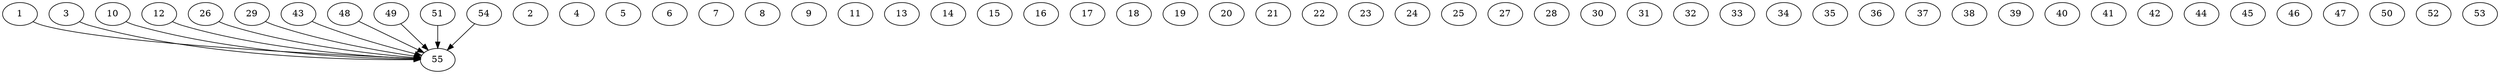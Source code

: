 strict digraph {
// Node definitions.
1 [
neuron_type=BIAS
activation_type=NullActivation
];
2 [
neuron_type=INPT
activation_type=NullActivation
];
3 [
neuron_type=INPT
activation_type=NullActivation
];
4 [
neuron_type=INPT
activation_type=NullActivation
];
5 [
neuron_type=INPT
activation_type=NullActivation
];
6 [
neuron_type=INPT
activation_type=NullActivation
];
7 [
neuron_type=INPT
activation_type=NullActivation
];
8 [
neuron_type=INPT
activation_type=NullActivation
];
9 [
neuron_type=INPT
activation_type=NullActivation
];
10 [
neuron_type=INPT
activation_type=NullActivation
];
11 [
neuron_type=INPT
activation_type=NullActivation
];
12 [
neuron_type=INPT
activation_type=NullActivation
];
13 [
neuron_type=INPT
activation_type=NullActivation
];
14 [
neuron_type=INPT
activation_type=NullActivation
];
15 [
neuron_type=INPT
activation_type=NullActivation
];
16 [
neuron_type=INPT
activation_type=NullActivation
];
17 [
neuron_type=INPT
activation_type=NullActivation
];
18 [
neuron_type=INPT
activation_type=NullActivation
];
19 [
neuron_type=INPT
activation_type=NullActivation
];
20 [
neuron_type=INPT
activation_type=NullActivation
];
21 [
neuron_type=INPT
activation_type=NullActivation
];
22 [
neuron_type=INPT
activation_type=NullActivation
];
23 [
neuron_type=INPT
activation_type=NullActivation
];
24 [
neuron_type=INPT
activation_type=NullActivation
];
25 [
neuron_type=INPT
activation_type=NullActivation
];
26 [
neuron_type=INPT
activation_type=NullActivation
];
27 [
neuron_type=INPT
activation_type=NullActivation
];
28 [
neuron_type=INPT
activation_type=NullActivation
];
29 [
neuron_type=INPT
activation_type=NullActivation
];
30 [
neuron_type=INPT
activation_type=NullActivation
];
31 [
neuron_type=INPT
activation_type=NullActivation
];
32 [
neuron_type=INPT
activation_type=NullActivation
];
33 [
neuron_type=INPT
activation_type=NullActivation
];
34 [
neuron_type=INPT
activation_type=NullActivation
];
35 [
neuron_type=INPT
activation_type=NullActivation
];
36 [
neuron_type=INPT
activation_type=NullActivation
];
37 [
neuron_type=INPT
activation_type=NullActivation
];
38 [
neuron_type=INPT
activation_type=NullActivation
];
39 [
neuron_type=INPT
activation_type=NullActivation
];
40 [
neuron_type=INPT
activation_type=NullActivation
];
41 [
neuron_type=INPT
activation_type=NullActivation
];
42 [
neuron_type=INPT
activation_type=NullActivation
];
43 [
neuron_type=INPT
activation_type=NullActivation
];
44 [
neuron_type=INPT
activation_type=NullActivation
];
45 [
neuron_type=INPT
activation_type=NullActivation
];
46 [
neuron_type=INPT
activation_type=NullActivation
];
47 [
neuron_type=INPT
activation_type=NullActivation
];
48 [
neuron_type=INPT
activation_type=NullActivation
];
49 [
neuron_type=INPT
activation_type=NullActivation
];
50 [
neuron_type=INPT
activation_type=NullActivation
];
51 [
neuron_type=INPT
activation_type=NullActivation
];
52 [
neuron_type=INPT
activation_type=NullActivation
];
53 [
neuron_type=INPT
activation_type=NullActivation
];
54 [
neuron_type=INPT
activation_type=NullActivation
];
55 [
neuron_type=OUTP
activation_type=SigmoidBipolarActivation
];

// Edge definitions.
1 -> 55 [
weight=-2.508301
recurrent=false
parameters="[0.1 0 0 0 0 0 0 0]"
];
3 -> 55 [
weight=-1.714549
recurrent=false
parameters="[0.6 0 0 0 0 0 0 0]"
];
10 -> 55 [
weight=-0.060275
recurrent=false
parameters="[0.5519722915619436 0 0 0.39471759371012216 0 0 0 0]"
];
12 -> 55 [
weight=-3.782929
recurrent=false
parameters="[0.5519722915619436 0 0 0.39471759371012216 0 0 0 0]"
];
26 -> 55 [
weight=2.225949
recurrent=false
parameters="[0.2 0 0 0 0 0 0 0]"
];
29 -> 55 [
weight=4.844055
recurrent=false
parameters="[0.5519722915619436 0 0 0.39471759371012216 0 0 0 0]"
];
43 -> 55 [
weight=1.557081
recurrent=false
parameters="[1.3 0 0 0 0 0 0 0]"
];
48 -> 55 [
weight=-2.314633
recurrent=false
parameters="[0.3 0 0 0 0 0 0 0]"
];
49 -> 55 [
weight=6.572562
recurrent=false
parameters="[1.1 0 0 0 0 0 0 0]"
];
51 -> 55 [
weight=12.608238
recurrent=false
parameters="[0.5 0 0 0 0 0 0 0]"
];
54 -> 55 [
weight=2.861807
recurrent=false
parameters="[0.2 0 0 0 0 0 0 0]"
];
}